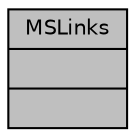 digraph "MSLinks"
{
  edge [fontname="Helvetica",fontsize="10",labelfontname="Helvetica",labelfontsize="10"];
  node [fontname="Helvetica",fontsize="10",shape=record];
  Node1 [label="{MSLinks\n||}",height=0.2,width=0.4,color="black", fillcolor="grey75", style="filled", fontcolor="black"];
}
